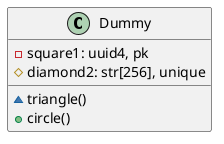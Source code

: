 @startuml
!$a  = 42
class Dummy {
 -square1: uuid4, pk
 #diamond2: str[256], unique
 ~triangle()
 +circle()
}
@enduml
